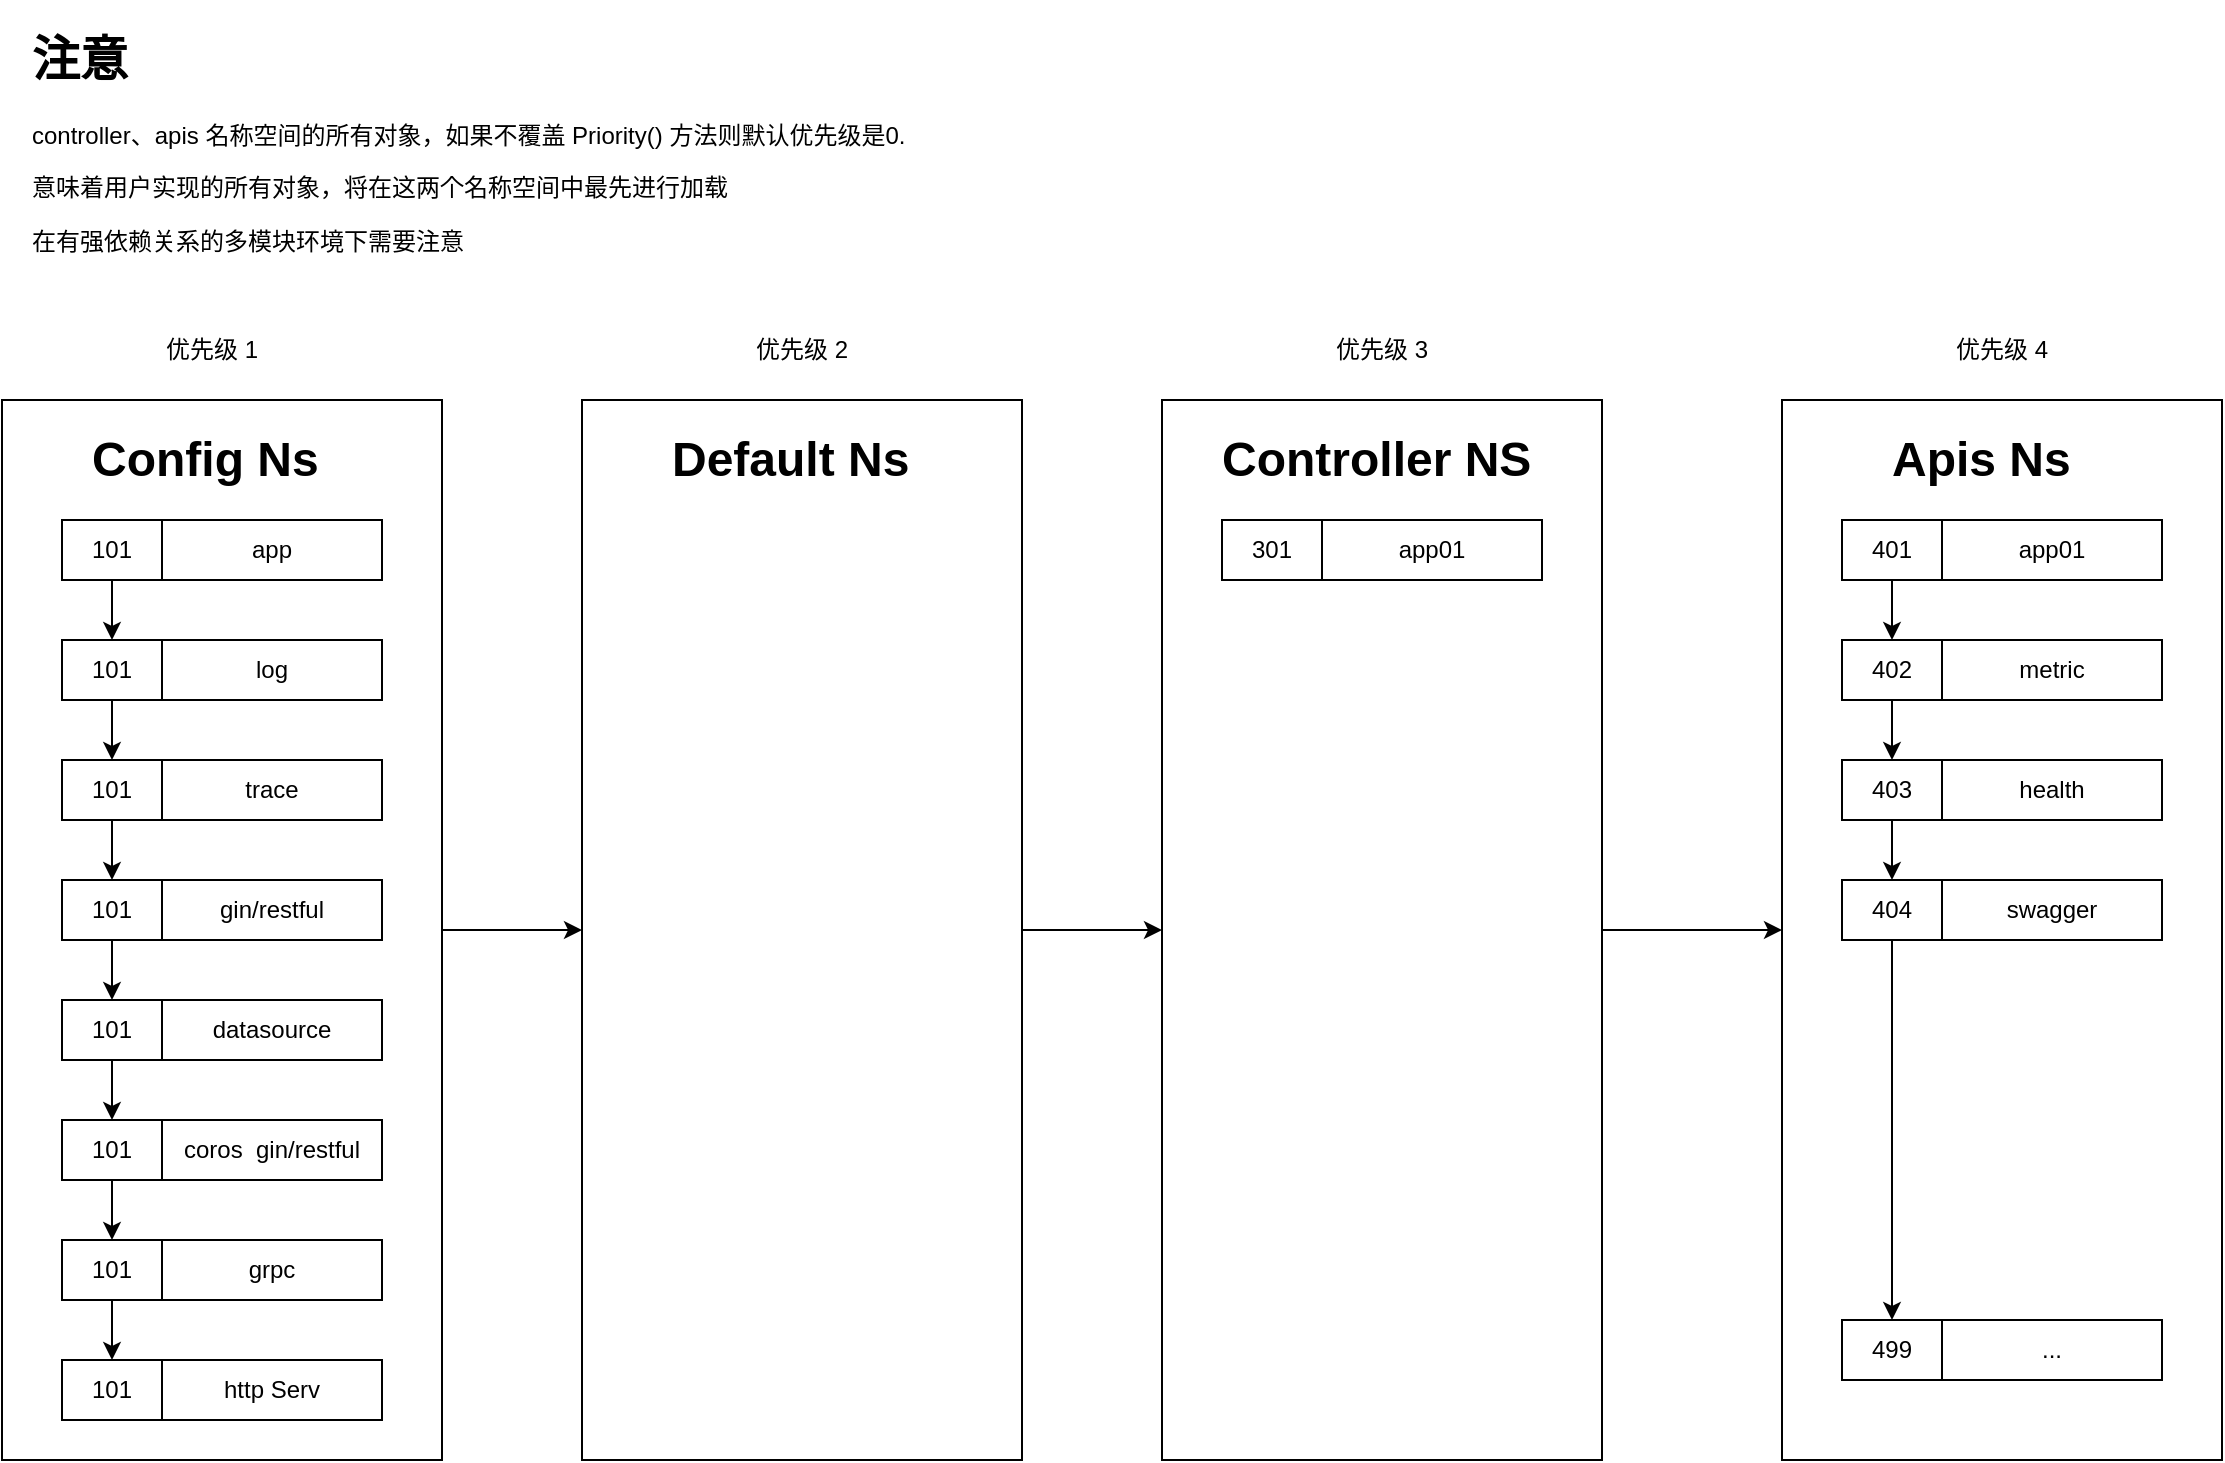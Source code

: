 <mxfile version="20.5.3" type="embed"><diagram id="FreObkA7JcfvoB75FUKa" name="Page-1"><mxGraphModel dx="1494" dy="693" grid="1" gridSize="10" guides="1" tooltips="1" connect="1" arrows="1" fold="1" page="1" pageScale="1" pageWidth="850" pageHeight="1100" math="0" shadow="0"><root><mxCell id="0"/><mxCell id="1" parent="0"/><mxCell id="106" style="edgeStyle=orthogonalEdgeStyle;rounded=0;orthogonalLoop=1;jettySize=auto;html=1;entryX=0;entryY=0.5;entryDx=0;entryDy=0;" parent="1" source="3" target="31" edge="1"><mxGeometry relative="1" as="geometry"/></mxCell><mxCell id="3" value="" style="rounded=0;whiteSpace=wrap;html=1;" parent="1" vertex="1"><mxGeometry x="70" y="240" width="220" height="530" as="geometry"/></mxCell><mxCell id="4" value="app" style="rounded=0;whiteSpace=wrap;html=1;" parent="1" vertex="1"><mxGeometry x="150" y="300" width="110" height="30" as="geometry"/></mxCell><mxCell id="21" style="edgeStyle=orthogonalEdgeStyle;rounded=0;orthogonalLoop=1;jettySize=auto;html=1;exitX=0.5;exitY=1;exitDx=0;exitDy=0;entryX=0.5;entryY=0;entryDx=0;entryDy=0;" parent="1" source="6" target="8" edge="1"><mxGeometry relative="1" as="geometry"/></mxCell><mxCell id="6" value="101" style="rounded=0;whiteSpace=wrap;html=1;" parent="1" vertex="1"><mxGeometry x="100" y="300" width="50" height="30" as="geometry"/></mxCell><mxCell id="7" value="log" style="rounded=0;whiteSpace=wrap;html=1;" parent="1" vertex="1"><mxGeometry x="150" y="360" width="110" height="30" as="geometry"/></mxCell><mxCell id="22" style="edgeStyle=orthogonalEdgeStyle;rounded=0;orthogonalLoop=1;jettySize=auto;html=1;entryX=0.5;entryY=0;entryDx=0;entryDy=0;" parent="1" source="8" target="10" edge="1"><mxGeometry relative="1" as="geometry"/></mxCell><mxCell id="8" value="101" style="rounded=0;whiteSpace=wrap;html=1;" parent="1" vertex="1"><mxGeometry x="100" y="360" width="50" height="30" as="geometry"/></mxCell><mxCell id="9" value="trace" style="rounded=0;whiteSpace=wrap;html=1;" parent="1" vertex="1"><mxGeometry x="150" y="420" width="110" height="30" as="geometry"/></mxCell><mxCell id="23" style="edgeStyle=orthogonalEdgeStyle;rounded=0;orthogonalLoop=1;jettySize=auto;html=1;exitX=0.5;exitY=1;exitDx=0;exitDy=0;entryX=0.5;entryY=0;entryDx=0;entryDy=0;" parent="1" source="10" target="12" edge="1"><mxGeometry relative="1" as="geometry"/></mxCell><mxCell id="10" value="101" style="rounded=0;whiteSpace=wrap;html=1;" parent="1" vertex="1"><mxGeometry x="100" y="420" width="50" height="30" as="geometry"/></mxCell><mxCell id="11" value="gin/restful" style="rounded=0;whiteSpace=wrap;html=1;" parent="1" vertex="1"><mxGeometry x="150" y="480" width="110" height="30" as="geometry"/></mxCell><mxCell id="24" style="edgeStyle=orthogonalEdgeStyle;rounded=0;orthogonalLoop=1;jettySize=auto;html=1;entryX=0.5;entryY=0;entryDx=0;entryDy=0;" parent="1" source="12" target="14" edge="1"><mxGeometry relative="1" as="geometry"/></mxCell><mxCell id="12" value="101" style="rounded=0;whiteSpace=wrap;html=1;" parent="1" vertex="1"><mxGeometry x="100" y="480" width="50" height="30" as="geometry"/></mxCell><mxCell id="13" value="datasource" style="rounded=0;whiteSpace=wrap;html=1;" parent="1" vertex="1"><mxGeometry x="150" y="540" width="110" height="30" as="geometry"/></mxCell><mxCell id="25" style="edgeStyle=orthogonalEdgeStyle;rounded=0;orthogonalLoop=1;jettySize=auto;html=1;" parent="1" source="14" target="16" edge="1"><mxGeometry relative="1" as="geometry"/></mxCell><mxCell id="14" value="101" style="rounded=0;whiteSpace=wrap;html=1;" parent="1" vertex="1"><mxGeometry x="100" y="540" width="50" height="30" as="geometry"/></mxCell><mxCell id="15" value="coros&amp;nbsp; gin/restful" style="rounded=0;whiteSpace=wrap;html=1;" parent="1" vertex="1"><mxGeometry x="150" y="600" width="110" height="30" as="geometry"/></mxCell><mxCell id="27" style="edgeStyle=orthogonalEdgeStyle;rounded=0;orthogonalLoop=1;jettySize=auto;html=1;entryX=0.5;entryY=0;entryDx=0;entryDy=0;" parent="1" source="16" target="18" edge="1"><mxGeometry relative="1" as="geometry"/></mxCell><mxCell id="16" value="101" style="rounded=0;whiteSpace=wrap;html=1;" parent="1" vertex="1"><mxGeometry x="100" y="600" width="50" height="30" as="geometry"/></mxCell><mxCell id="17" value="grpc" style="rounded=0;whiteSpace=wrap;html=1;" parent="1" vertex="1"><mxGeometry x="150" y="660" width="110" height="30" as="geometry"/></mxCell><mxCell id="28" style="edgeStyle=orthogonalEdgeStyle;rounded=0;orthogonalLoop=1;jettySize=auto;html=1;" parent="1" source="18" target="20" edge="1"><mxGeometry relative="1" as="geometry"/></mxCell><mxCell id="18" value="101" style="rounded=0;whiteSpace=wrap;html=1;" parent="1" vertex="1"><mxGeometry x="100" y="660" width="50" height="30" as="geometry"/></mxCell><mxCell id="19" value="http Serv" style="rounded=0;whiteSpace=wrap;html=1;" parent="1" vertex="1"><mxGeometry x="150" y="720" width="110" height="30" as="geometry"/></mxCell><mxCell id="20" value="101" style="rounded=0;whiteSpace=wrap;html=1;" parent="1" vertex="1"><mxGeometry x="100" y="720" width="50" height="30" as="geometry"/></mxCell><mxCell id="30" value="&lt;h1&gt;&lt;span style=&quot;background-color: initial;&quot;&gt;Config Ns&amp;nbsp;&lt;/span&gt;&lt;/h1&gt;" style="text;html=1;strokeColor=none;fillColor=none;spacing=5;spacingTop=-20;whiteSpace=wrap;overflow=hidden;rounded=0;" parent="1" vertex="1"><mxGeometry x="110" y="250" width="130" height="40" as="geometry"/></mxCell><mxCell id="107" style="edgeStyle=orthogonalEdgeStyle;rounded=0;orthogonalLoop=1;jettySize=auto;html=1;entryX=0;entryY=0.5;entryDx=0;entryDy=0;" parent="1" source="31" target="56" edge="1"><mxGeometry relative="1" as="geometry"/></mxCell><mxCell id="31" value="" style="rounded=0;whiteSpace=wrap;html=1;" parent="1" vertex="1"><mxGeometry x="360" y="240" width="220" height="530" as="geometry"/></mxCell><mxCell id="55" value="&lt;h1&gt;&lt;span style=&quot;background-color: initial;&quot;&gt;Default Ns&amp;nbsp;&lt;/span&gt;&lt;/h1&gt;" style="text;html=1;strokeColor=none;fillColor=none;spacing=5;spacingTop=-20;whiteSpace=wrap;overflow=hidden;rounded=0;" parent="1" vertex="1"><mxGeometry x="400" y="250" width="150" height="40" as="geometry"/></mxCell><mxCell id="108" style="edgeStyle=orthogonalEdgeStyle;rounded=0;orthogonalLoop=1;jettySize=auto;html=1;entryX=0;entryY=0.5;entryDx=0;entryDy=0;" parent="1" source="56" target="81" edge="1"><mxGeometry relative="1" as="geometry"/></mxCell><mxCell id="56" value="" style="rounded=0;whiteSpace=wrap;html=1;" parent="1" vertex="1"><mxGeometry x="650" y="240" width="220" height="530" as="geometry"/></mxCell><mxCell id="57" value="app01" style="rounded=0;whiteSpace=wrap;html=1;" parent="1" vertex="1"><mxGeometry x="730" y="300" width="110" height="30" as="geometry"/></mxCell><mxCell id="59" value="301" style="rounded=0;whiteSpace=wrap;html=1;" parent="1" vertex="1"><mxGeometry x="680" y="300" width="50" height="30" as="geometry"/></mxCell><mxCell id="80" value="&lt;h1&gt;&lt;span style=&quot;background-color: initial;&quot;&gt;Controller NS&lt;/span&gt;&lt;/h1&gt;" style="text;html=1;strokeColor=none;fillColor=none;spacing=5;spacingTop=-20;whiteSpace=wrap;overflow=hidden;rounded=0;" parent="1" vertex="1"><mxGeometry x="675" y="250" width="170" height="40" as="geometry"/></mxCell><mxCell id="81" value="" style="rounded=0;whiteSpace=wrap;html=1;" parent="1" vertex="1"><mxGeometry x="960" y="240" width="220" height="530" as="geometry"/></mxCell><mxCell id="82" value="app01" style="rounded=0;whiteSpace=wrap;html=1;" parent="1" vertex="1"><mxGeometry x="1040" y="300" width="110" height="30" as="geometry"/></mxCell><mxCell id="83" style="edgeStyle=orthogonalEdgeStyle;rounded=0;orthogonalLoop=1;jettySize=auto;html=1;exitX=0.5;exitY=1;exitDx=0;exitDy=0;entryX=0.5;entryY=0;entryDx=0;entryDy=0;" parent="1" source="84" target="87" edge="1"><mxGeometry relative="1" as="geometry"/></mxCell><mxCell id="84" value="401" style="rounded=0;whiteSpace=wrap;html=1;" parent="1" vertex="1"><mxGeometry x="990" y="300" width="50" height="30" as="geometry"/></mxCell><mxCell id="85" value="metric" style="rounded=0;whiteSpace=wrap;html=1;" parent="1" vertex="1"><mxGeometry x="1040" y="360" width="110" height="30" as="geometry"/></mxCell><mxCell id="86" style="edgeStyle=orthogonalEdgeStyle;rounded=0;orthogonalLoop=1;jettySize=auto;html=1;entryX=0.5;entryY=0;entryDx=0;entryDy=0;" parent="1" source="87" target="90" edge="1"><mxGeometry relative="1" as="geometry"/></mxCell><mxCell id="87" value="402" style="rounded=0;whiteSpace=wrap;html=1;" parent="1" vertex="1"><mxGeometry x="990" y="360" width="50" height="30" as="geometry"/></mxCell><mxCell id="88" value="health" style="rounded=0;whiteSpace=wrap;html=1;" parent="1" vertex="1"><mxGeometry x="1040" y="420" width="110" height="30" as="geometry"/></mxCell><mxCell id="89" style="edgeStyle=orthogonalEdgeStyle;rounded=0;orthogonalLoop=1;jettySize=auto;html=1;exitX=0.5;exitY=1;exitDx=0;exitDy=0;entryX=0.5;entryY=0;entryDx=0;entryDy=0;" parent="1" source="90" target="93" edge="1"><mxGeometry relative="1" as="geometry"/></mxCell><mxCell id="90" value="403" style="rounded=0;whiteSpace=wrap;html=1;" parent="1" vertex="1"><mxGeometry x="990" y="420" width="50" height="30" as="geometry"/></mxCell><mxCell id="91" value="swagger" style="rounded=0;whiteSpace=wrap;html=1;" parent="1" vertex="1"><mxGeometry x="1040" y="480" width="110" height="30" as="geometry"/></mxCell><mxCell id="112" style="edgeStyle=orthogonalEdgeStyle;rounded=0;orthogonalLoop=1;jettySize=auto;html=1;exitX=0.5;exitY=1;exitDx=0;exitDy=0;entryX=0.5;entryY=0;entryDx=0;entryDy=0;" parent="1" source="93" target="111" edge="1"><mxGeometry relative="1" as="geometry"/></mxCell><mxCell id="93" value="404" style="rounded=0;whiteSpace=wrap;html=1;" parent="1" vertex="1"><mxGeometry x="990" y="480" width="50" height="30" as="geometry"/></mxCell><mxCell id="105" value="&lt;h1&gt;&lt;span style=&quot;background-color: initial;&quot;&gt;Apis Ns&amp;nbsp;&lt;/span&gt;&lt;/h1&gt;" style="text;html=1;strokeColor=none;fillColor=none;spacing=5;spacingTop=-20;whiteSpace=wrap;overflow=hidden;rounded=0;" parent="1" vertex="1"><mxGeometry x="1010" y="250" width="110" height="40" as="geometry"/></mxCell><mxCell id="109" value="优先级 1" style="text;html=1;strokeColor=none;fillColor=none;align=center;verticalAlign=middle;whiteSpace=wrap;rounded=0;" parent="1" vertex="1"><mxGeometry x="125" y="200" width="100" height="30" as="geometry"/></mxCell><mxCell id="110" value="..." style="rounded=0;whiteSpace=wrap;html=1;" parent="1" vertex="1"><mxGeometry x="1040" y="700" width="110" height="30" as="geometry"/></mxCell><mxCell id="111" value="499" style="rounded=0;whiteSpace=wrap;html=1;" parent="1" vertex="1"><mxGeometry x="990" y="700" width="50" height="30" as="geometry"/></mxCell><mxCell id="113" value="优先级 2" style="text;html=1;strokeColor=none;fillColor=none;align=center;verticalAlign=middle;whiteSpace=wrap;rounded=0;" parent="1" vertex="1"><mxGeometry x="420" y="200" width="100" height="30" as="geometry"/></mxCell><mxCell id="114" value="优先级 3" style="text;html=1;strokeColor=none;fillColor=none;align=center;verticalAlign=middle;whiteSpace=wrap;rounded=0;" parent="1" vertex="1"><mxGeometry x="710" y="200" width="100" height="30" as="geometry"/></mxCell><mxCell id="115" value="优先级 4" style="text;html=1;strokeColor=none;fillColor=none;align=center;verticalAlign=middle;whiteSpace=wrap;rounded=0;" parent="1" vertex="1"><mxGeometry x="1020" y="200" width="100" height="30" as="geometry"/></mxCell><mxCell id="116" value="&lt;h1&gt;注意&lt;/h1&gt;&lt;p&gt;controller、apis 名称空间的所有对象，如果不覆盖 Priority() 方法则默认优先级是0.&lt;/p&gt;&lt;p&gt;意味着用户实现的所有对象，将在这两个名称空间中最先进行加载&lt;/p&gt;&lt;p&gt;在有强依赖关系的多模块环境下需要注意&lt;/p&gt;" style="text;html=1;strokeColor=none;fillColor=none;spacing=5;spacingTop=-20;whiteSpace=wrap;overflow=hidden;rounded=0;" vertex="1" parent="1"><mxGeometry x="80" y="50" width="470" height="140" as="geometry"/></mxCell></root></mxGraphModel></diagram></mxfile>